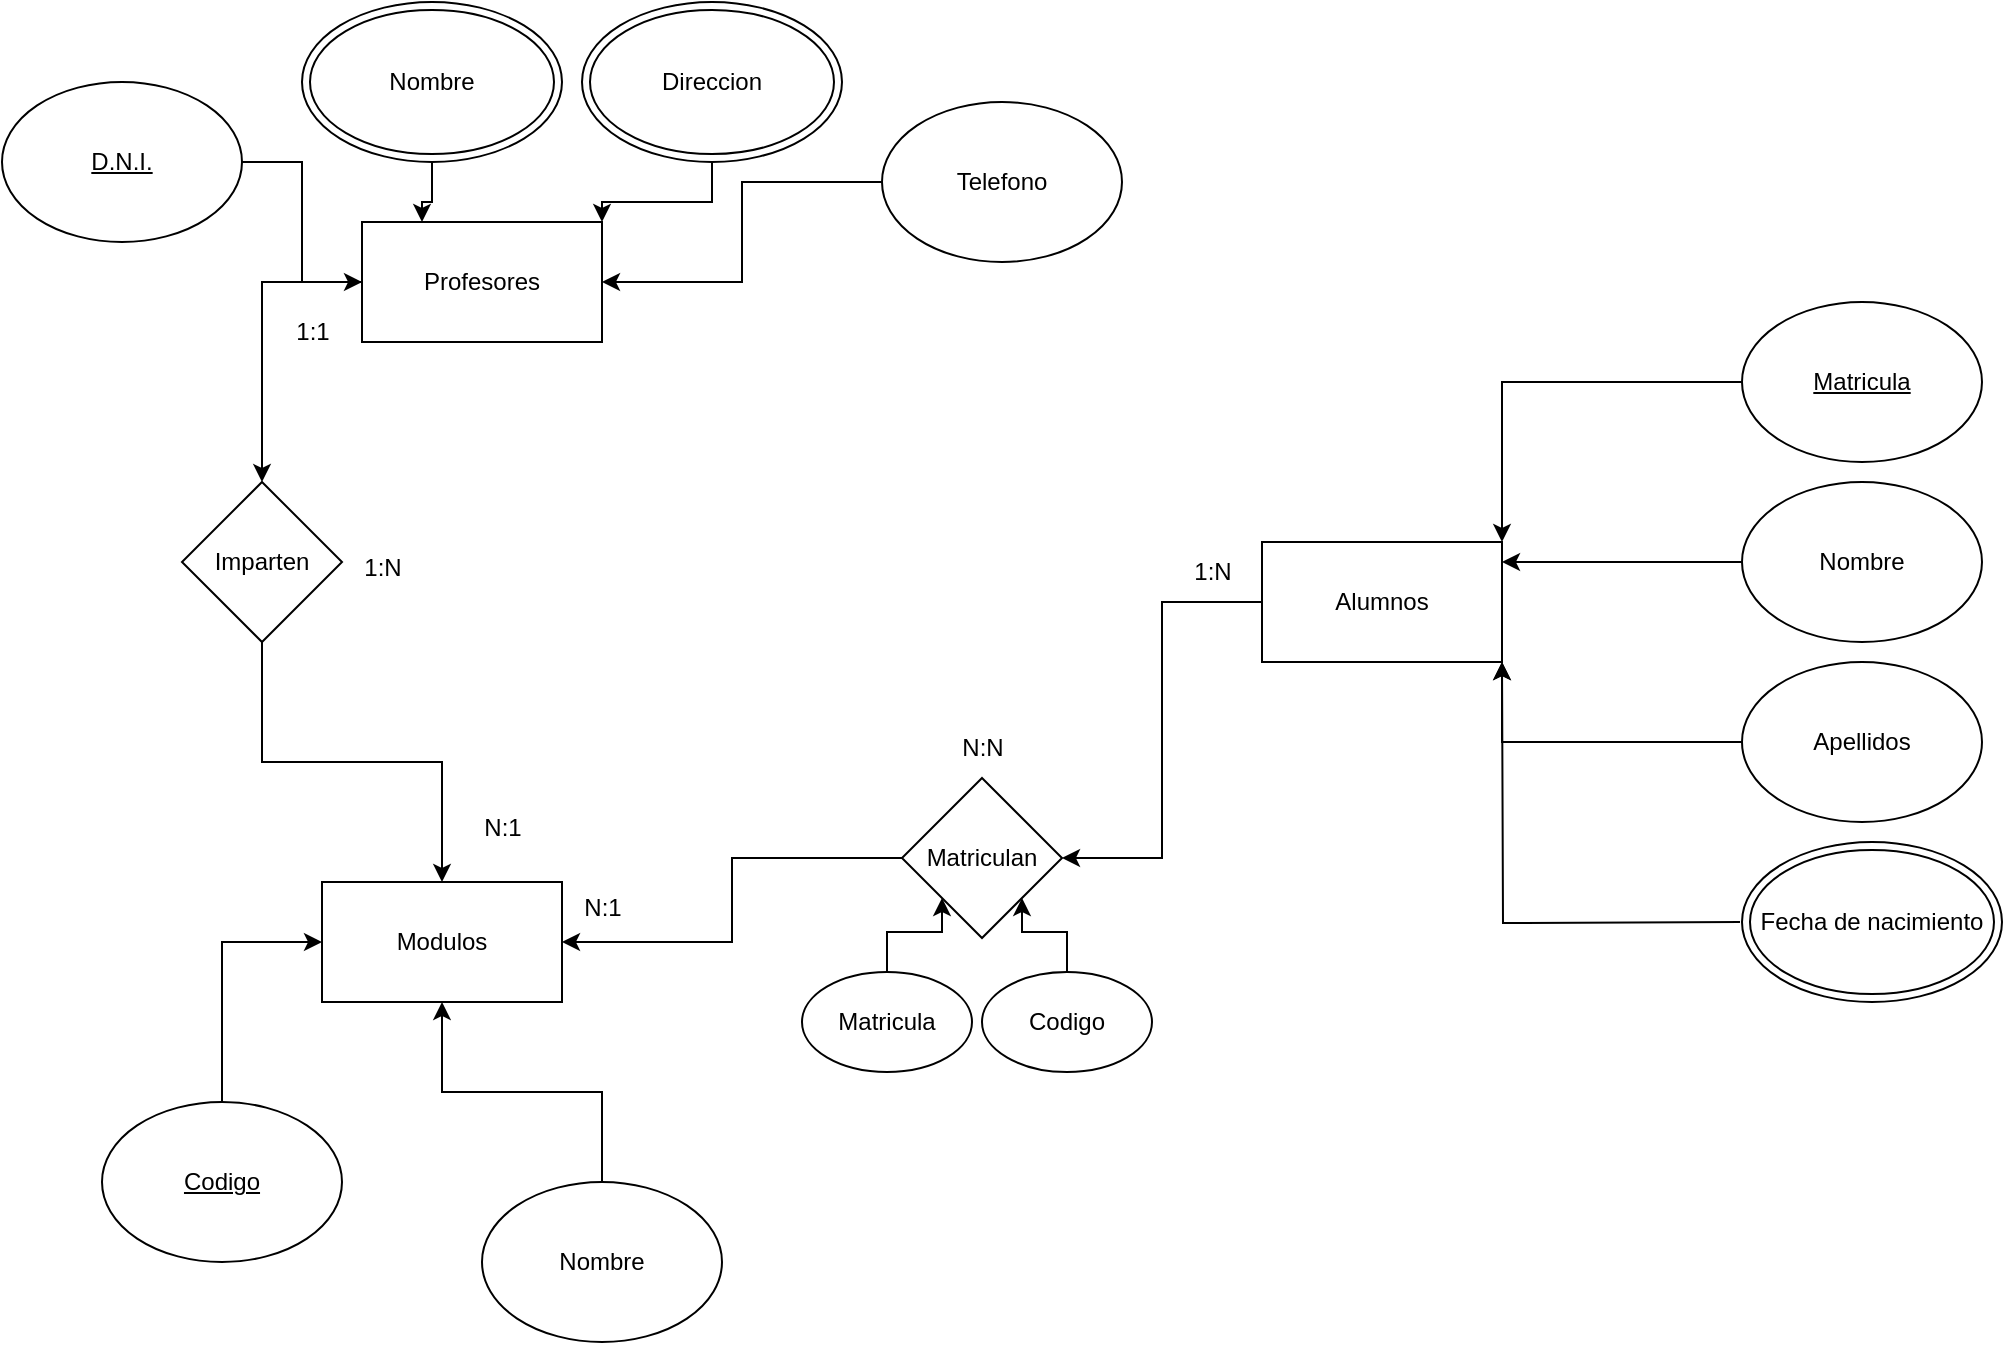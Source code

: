 <mxfile version="24.4.0" type="github">
  <diagram name="Page-1" id="mZo6sRiN5SiCfL1NPX2f">
    <mxGraphModel dx="1330" dy="1896" grid="1" gridSize="10" guides="1" tooltips="1" connect="1" arrows="1" fold="1" page="1" pageScale="1" pageWidth="850" pageHeight="1100" math="0" shadow="0">
      <root>
        <mxCell id="0" />
        <mxCell id="1" parent="0" />
        <mxCell id="wIAhz7zjaP8diEX-ziRP-1" value="Modulos" style="rounded=0;whiteSpace=wrap;html=1;" vertex="1" parent="1">
          <mxGeometry x="180" y="410" width="120" height="60" as="geometry" />
        </mxCell>
        <mxCell id="wIAhz7zjaP8diEX-ziRP-33" style="edgeStyle=orthogonalEdgeStyle;rounded=0;orthogonalLoop=1;jettySize=auto;html=1;" edge="1" parent="1" source="wIAhz7zjaP8diEX-ziRP-2" target="wIAhz7zjaP8diEX-ziRP-32">
          <mxGeometry relative="1" as="geometry" />
        </mxCell>
        <mxCell id="wIAhz7zjaP8diEX-ziRP-2" value="Profesores" style="rounded=0;whiteSpace=wrap;html=1;" vertex="1" parent="1">
          <mxGeometry x="200" y="80" width="120" height="60" as="geometry" />
        </mxCell>
        <mxCell id="wIAhz7zjaP8diEX-ziRP-39" style="edgeStyle=orthogonalEdgeStyle;rounded=0;orthogonalLoop=1;jettySize=auto;html=1;entryX=1;entryY=0.5;entryDx=0;entryDy=0;" edge="1" parent="1" source="wIAhz7zjaP8diEX-ziRP-3" target="wIAhz7zjaP8diEX-ziRP-38">
          <mxGeometry relative="1" as="geometry" />
        </mxCell>
        <mxCell id="wIAhz7zjaP8diEX-ziRP-3" value="Alumnos" style="rounded=0;whiteSpace=wrap;html=1;" vertex="1" parent="1">
          <mxGeometry x="650" y="240" width="120" height="60" as="geometry" />
        </mxCell>
        <mxCell id="wIAhz7zjaP8diEX-ziRP-8" style="edgeStyle=orthogonalEdgeStyle;rounded=0;orthogonalLoop=1;jettySize=auto;html=1;entryX=1;entryY=0;entryDx=0;entryDy=0;" edge="1" parent="1" source="wIAhz7zjaP8diEX-ziRP-4" target="wIAhz7zjaP8diEX-ziRP-3">
          <mxGeometry relative="1" as="geometry" />
        </mxCell>
        <mxCell id="wIAhz7zjaP8diEX-ziRP-4" value="&lt;u&gt;Matricula&lt;/u&gt;" style="ellipse;whiteSpace=wrap;html=1;" vertex="1" parent="1">
          <mxGeometry x="890" y="120" width="120" height="80" as="geometry" />
        </mxCell>
        <mxCell id="wIAhz7zjaP8diEX-ziRP-9" style="edgeStyle=orthogonalEdgeStyle;rounded=0;orthogonalLoop=1;jettySize=auto;html=1;" edge="1" parent="1" source="wIAhz7zjaP8diEX-ziRP-5">
          <mxGeometry relative="1" as="geometry">
            <mxPoint x="770" y="250" as="targetPoint" />
          </mxGeometry>
        </mxCell>
        <mxCell id="wIAhz7zjaP8diEX-ziRP-5" value="Nombre" style="ellipse;whiteSpace=wrap;html=1;" vertex="1" parent="1">
          <mxGeometry x="890" y="210" width="120" height="80" as="geometry" />
        </mxCell>
        <mxCell id="wIAhz7zjaP8diEX-ziRP-10" style="edgeStyle=orthogonalEdgeStyle;rounded=0;orthogonalLoop=1;jettySize=auto;html=1;entryX=1;entryY=1;entryDx=0;entryDy=0;" edge="1" parent="1" source="wIAhz7zjaP8diEX-ziRP-6" target="wIAhz7zjaP8diEX-ziRP-3">
          <mxGeometry relative="1" as="geometry" />
        </mxCell>
        <mxCell id="wIAhz7zjaP8diEX-ziRP-6" value="Apellidos" style="ellipse;whiteSpace=wrap;html=1;" vertex="1" parent="1">
          <mxGeometry x="890" y="300" width="120" height="80" as="geometry" />
        </mxCell>
        <mxCell id="wIAhz7zjaP8diEX-ziRP-11" style="edgeStyle=orthogonalEdgeStyle;rounded=0;orthogonalLoop=1;jettySize=auto;html=1;" edge="1" parent="1">
          <mxGeometry relative="1" as="geometry">
            <mxPoint x="770" y="300" as="targetPoint" />
            <mxPoint x="889" y="430" as="sourcePoint" />
          </mxGeometry>
        </mxCell>
        <mxCell id="wIAhz7zjaP8diEX-ziRP-16" style="edgeStyle=orthogonalEdgeStyle;rounded=0;orthogonalLoop=1;jettySize=auto;html=1;entryX=0;entryY=0.5;entryDx=0;entryDy=0;" edge="1" parent="1" source="wIAhz7zjaP8diEX-ziRP-14" target="wIAhz7zjaP8diEX-ziRP-1">
          <mxGeometry relative="1" as="geometry" />
        </mxCell>
        <mxCell id="wIAhz7zjaP8diEX-ziRP-14" value="&lt;u&gt;Codigo&lt;/u&gt;" style="ellipse;whiteSpace=wrap;html=1;" vertex="1" parent="1">
          <mxGeometry x="70" y="520" width="120" height="80" as="geometry" />
        </mxCell>
        <mxCell id="wIAhz7zjaP8diEX-ziRP-37" style="edgeStyle=orthogonalEdgeStyle;rounded=0;orthogonalLoop=1;jettySize=auto;html=1;entryX=0.5;entryY=1;entryDx=0;entryDy=0;" edge="1" parent="1" source="wIAhz7zjaP8diEX-ziRP-15" target="wIAhz7zjaP8diEX-ziRP-1">
          <mxGeometry relative="1" as="geometry" />
        </mxCell>
        <mxCell id="wIAhz7zjaP8diEX-ziRP-15" value="Nombre" style="ellipse;whiteSpace=wrap;html=1;" vertex="1" parent="1">
          <mxGeometry x="260" y="560" width="120" height="80" as="geometry" />
        </mxCell>
        <mxCell id="wIAhz7zjaP8diEX-ziRP-27" style="edgeStyle=orthogonalEdgeStyle;rounded=0;orthogonalLoop=1;jettySize=auto;html=1;entryX=0;entryY=0.5;entryDx=0;entryDy=0;" edge="1" parent="1" source="wIAhz7zjaP8diEX-ziRP-18" target="wIAhz7zjaP8diEX-ziRP-2">
          <mxGeometry relative="1" as="geometry" />
        </mxCell>
        <mxCell id="wIAhz7zjaP8diEX-ziRP-18" value="&lt;u&gt;D.N.I.&lt;/u&gt;" style="ellipse;whiteSpace=wrap;html=1;" vertex="1" parent="1">
          <mxGeometry x="20" y="10" width="120" height="80" as="geometry" />
        </mxCell>
        <mxCell id="wIAhz7zjaP8diEX-ziRP-28" style="edgeStyle=orthogonalEdgeStyle;rounded=0;orthogonalLoop=1;jettySize=auto;html=1;entryX=0.25;entryY=0;entryDx=0;entryDy=0;" edge="1" parent="1" source="wIAhz7zjaP8diEX-ziRP-23" target="wIAhz7zjaP8diEX-ziRP-2">
          <mxGeometry relative="1" as="geometry" />
        </mxCell>
        <mxCell id="wIAhz7zjaP8diEX-ziRP-23" value="Nombre" style="ellipse;shape=doubleEllipse;whiteSpace=wrap;html=1;" vertex="1" parent="1">
          <mxGeometry x="170" y="-30" width="130" height="80" as="geometry" />
        </mxCell>
        <mxCell id="wIAhz7zjaP8diEX-ziRP-24" value="Fecha de nacimiento" style="ellipse;shape=doubleEllipse;whiteSpace=wrap;html=1;" vertex="1" parent="1">
          <mxGeometry x="890" y="390" width="130" height="80" as="geometry" />
        </mxCell>
        <mxCell id="wIAhz7zjaP8diEX-ziRP-29" style="edgeStyle=orthogonalEdgeStyle;rounded=0;orthogonalLoop=1;jettySize=auto;html=1;entryX=1;entryY=0;entryDx=0;entryDy=0;" edge="1" parent="1" source="wIAhz7zjaP8diEX-ziRP-25" target="wIAhz7zjaP8diEX-ziRP-2">
          <mxGeometry relative="1" as="geometry" />
        </mxCell>
        <mxCell id="wIAhz7zjaP8diEX-ziRP-25" value="Direccion" style="ellipse;shape=doubleEllipse;whiteSpace=wrap;html=1;" vertex="1" parent="1">
          <mxGeometry x="310" y="-30" width="130" height="80" as="geometry" />
        </mxCell>
        <mxCell id="wIAhz7zjaP8diEX-ziRP-30" style="edgeStyle=orthogonalEdgeStyle;rounded=0;orthogonalLoop=1;jettySize=auto;html=1;entryX=1;entryY=0.5;entryDx=0;entryDy=0;" edge="1" parent="1" source="wIAhz7zjaP8diEX-ziRP-26" target="wIAhz7zjaP8diEX-ziRP-2">
          <mxGeometry relative="1" as="geometry" />
        </mxCell>
        <mxCell id="wIAhz7zjaP8diEX-ziRP-26" value="Telefono" style="ellipse;whiteSpace=wrap;html=1;" vertex="1" parent="1">
          <mxGeometry x="460" y="20" width="120" height="80" as="geometry" />
        </mxCell>
        <mxCell id="wIAhz7zjaP8diEX-ziRP-34" style="edgeStyle=orthogonalEdgeStyle;rounded=0;orthogonalLoop=1;jettySize=auto;html=1;entryX=0.5;entryY=0;entryDx=0;entryDy=0;" edge="1" parent="1" source="wIAhz7zjaP8diEX-ziRP-32" target="wIAhz7zjaP8diEX-ziRP-1">
          <mxGeometry relative="1" as="geometry" />
        </mxCell>
        <mxCell id="wIAhz7zjaP8diEX-ziRP-32" value="Imparten" style="rhombus;whiteSpace=wrap;html=1;" vertex="1" parent="1">
          <mxGeometry x="110" y="210" width="80" height="80" as="geometry" />
        </mxCell>
        <mxCell id="wIAhz7zjaP8diEX-ziRP-35" value="1:1" style="text;html=1;align=center;verticalAlign=middle;resizable=0;points=[];autosize=1;strokeColor=none;fillColor=none;" vertex="1" parent="1">
          <mxGeometry x="155" y="120" width="40" height="30" as="geometry" />
        </mxCell>
        <mxCell id="wIAhz7zjaP8diEX-ziRP-36" value="N:1" style="text;html=1;align=center;verticalAlign=middle;resizable=0;points=[];autosize=1;strokeColor=none;fillColor=none;" vertex="1" parent="1">
          <mxGeometry x="250" y="368" width="40" height="30" as="geometry" />
        </mxCell>
        <mxCell id="wIAhz7zjaP8diEX-ziRP-40" style="edgeStyle=orthogonalEdgeStyle;rounded=0;orthogonalLoop=1;jettySize=auto;html=1;entryX=1;entryY=0.5;entryDx=0;entryDy=0;" edge="1" parent="1" source="wIAhz7zjaP8diEX-ziRP-38" target="wIAhz7zjaP8diEX-ziRP-1">
          <mxGeometry relative="1" as="geometry" />
        </mxCell>
        <mxCell id="wIAhz7zjaP8diEX-ziRP-38" value="Matriculan" style="rhombus;whiteSpace=wrap;html=1;" vertex="1" parent="1">
          <mxGeometry x="470" y="358" width="80" height="80" as="geometry" />
        </mxCell>
        <mxCell id="wIAhz7zjaP8diEX-ziRP-41" value="1:N" style="text;html=1;align=center;verticalAlign=middle;resizable=0;points=[];autosize=1;strokeColor=none;fillColor=none;" vertex="1" parent="1">
          <mxGeometry x="605" y="240" width="40" height="30" as="geometry" />
        </mxCell>
        <mxCell id="wIAhz7zjaP8diEX-ziRP-42" value="N:1" style="text;html=1;align=center;verticalAlign=middle;resizable=0;points=[];autosize=1;strokeColor=none;fillColor=none;" vertex="1" parent="1">
          <mxGeometry x="300" y="408" width="40" height="30" as="geometry" />
        </mxCell>
        <mxCell id="wIAhz7zjaP8diEX-ziRP-47" style="edgeStyle=orthogonalEdgeStyle;rounded=0;orthogonalLoop=1;jettySize=auto;html=1;entryX=0;entryY=1;entryDx=0;entryDy=0;" edge="1" parent="1" source="wIAhz7zjaP8diEX-ziRP-44" target="wIAhz7zjaP8diEX-ziRP-38">
          <mxGeometry relative="1" as="geometry" />
        </mxCell>
        <mxCell id="wIAhz7zjaP8diEX-ziRP-44" value="Matricula" style="ellipse;whiteSpace=wrap;html=1;" vertex="1" parent="1">
          <mxGeometry x="420" y="455" width="85" height="50" as="geometry" />
        </mxCell>
        <mxCell id="wIAhz7zjaP8diEX-ziRP-46" style="edgeStyle=orthogonalEdgeStyle;rounded=0;orthogonalLoop=1;jettySize=auto;html=1;entryX=1;entryY=1;entryDx=0;entryDy=0;" edge="1" parent="1" source="wIAhz7zjaP8diEX-ziRP-45" target="wIAhz7zjaP8diEX-ziRP-38">
          <mxGeometry relative="1" as="geometry" />
        </mxCell>
        <mxCell id="wIAhz7zjaP8diEX-ziRP-45" value="Codigo" style="ellipse;whiteSpace=wrap;html=1;" vertex="1" parent="1">
          <mxGeometry x="510" y="455" width="85" height="50" as="geometry" />
        </mxCell>
        <mxCell id="wIAhz7zjaP8diEX-ziRP-48" value="1:N" style="text;html=1;align=center;verticalAlign=middle;resizable=0;points=[];autosize=1;strokeColor=none;fillColor=none;" vertex="1" parent="1">
          <mxGeometry x="190" y="238" width="40" height="30" as="geometry" />
        </mxCell>
        <mxCell id="wIAhz7zjaP8diEX-ziRP-49" value="N:N" style="text;html=1;align=center;verticalAlign=middle;resizable=0;points=[];autosize=1;strokeColor=none;fillColor=none;" vertex="1" parent="1">
          <mxGeometry x="490" y="328" width="40" height="30" as="geometry" />
        </mxCell>
      </root>
    </mxGraphModel>
  </diagram>
</mxfile>
